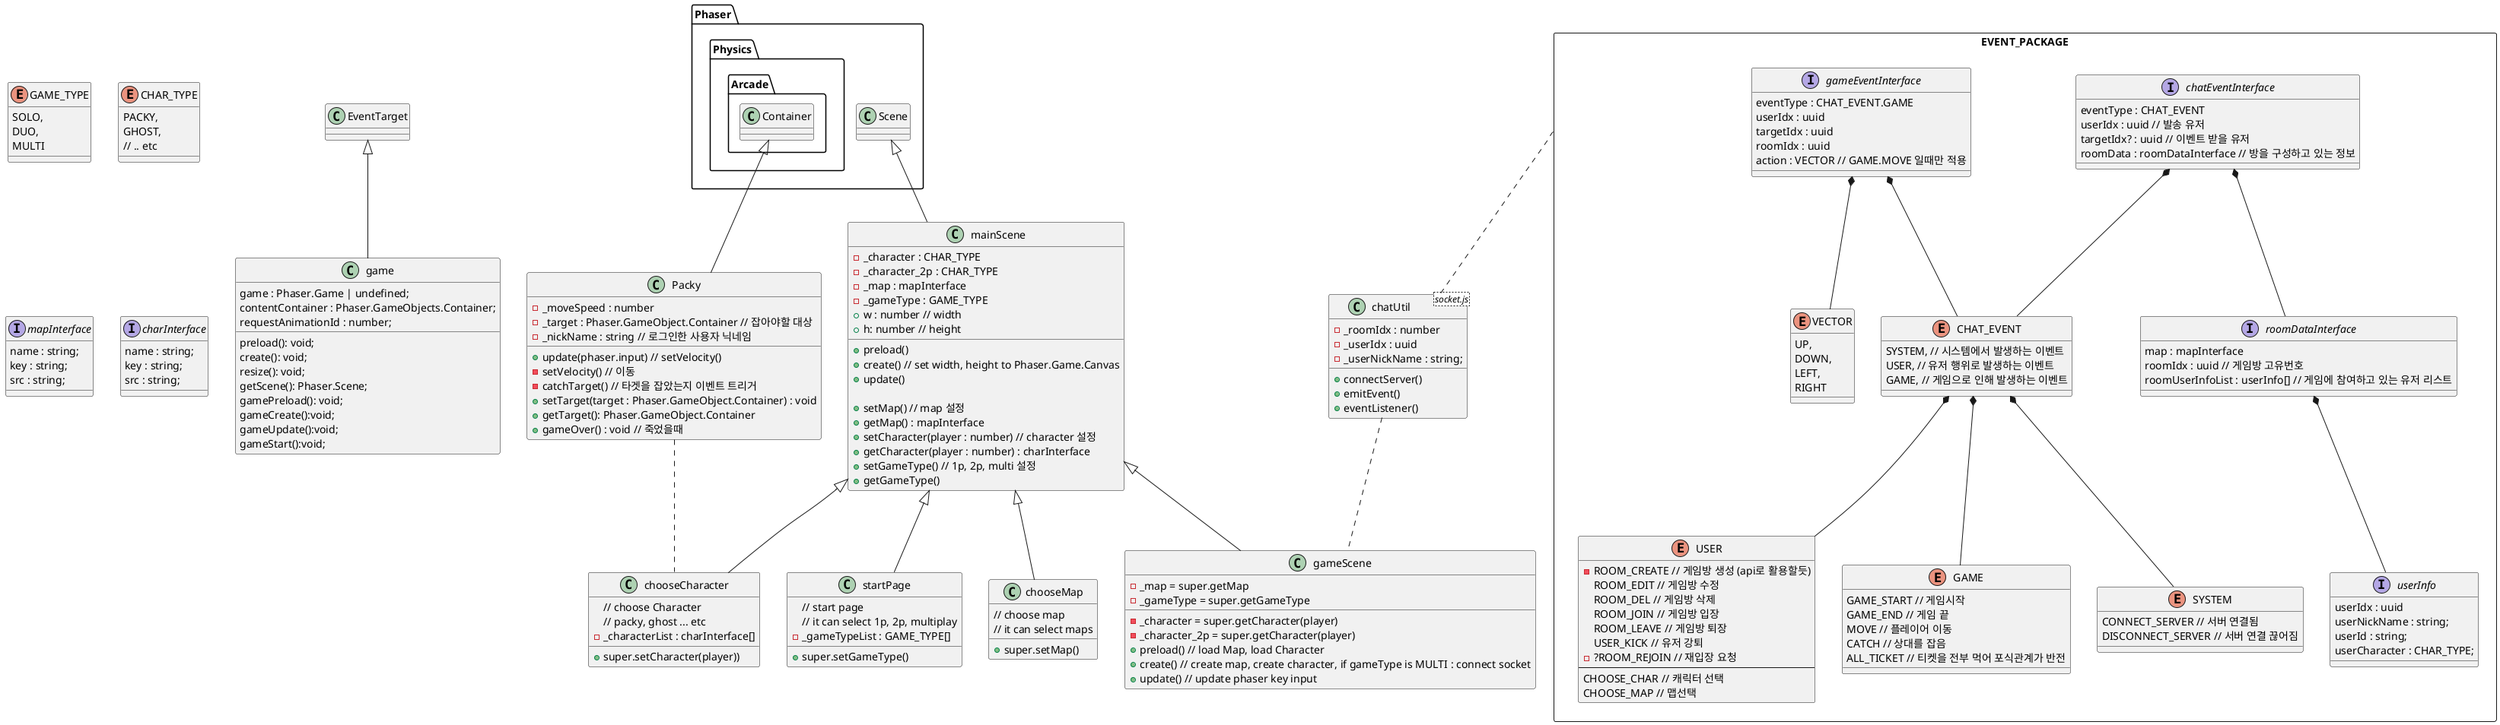 @startuml
'enum'

enum GAME_TYPE {
    SOLO,
    DUO,
    MULTI
}

enum CHAR_TYPE {
    PACKY,
    GHOST,
    // .. etc
}



'package'
package EVENT_PACKAGE <<Rectangle>> {
    interface chatEventInterface {
        eventType : CHAT_EVENT
        userIdx : uuid // 발송 유저
        targetIdx? : uuid // 이벤트 받을 유저
        roomData : roomDataInterface // 방을 구성하고 있는 정보
    }

    interface roomDataInterface {
        map : mapInterface
        roomIdx : uuid // 게임방 고유번호
        roomUserInfoList : userInfo[] // 게임에 참여하고 있는 유저 리스트
    }

    interface userInfo {
        userIdx : uuid
        userNickName : string;
        userId : string;
        userCharacter : CHAR_TYPE;

    }

    interface gameEventInterface {
        eventType : CHAT_EVENT.GAME
        userIdx : uuid
        targetIdx : uuid
        roomIdx : uuid
        action : VECTOR // GAME.MOVE 일때만 적용



    }

    enum CHAT_EVENT {
        'MOVE, // 움직임
        'END, // 게임종료
        'RESTART, // 재시작
        'PLAYER_EVENT, // 술래와 도둑의 관계 변경 or 이벤트
        SYSTEM, // 시스템에서 발생하는 이벤트
        USER, // 유저 행위로 발생하는 이벤트
        GAME, // 게임으로 인해 발생하는 이벤트
    }

    enum SYSTEM {
        CONNECT_SERVER // 서버 연결됨
        DISCONNECT_SERVER // 서버 연결 끊어짐

    }

    enum USER {
        - ROOM_CREATE // 게임방 생성 (api로 활용할듯)
        ROOM_EDIT // 게임방 수정
        ROOM_DEL // 게임방 삭제
        ROOM_JOIN // 게임방 입장
        ROOM_LEAVE // 게임방 퇴장
        USER_KICK // 유저 강퇴
        - ?ROOM_REJOIN // 재입장 요청
        --
        CHOOSE_CHAR // 캐릭터 선택
        CHOOSE_MAP // 맵선택
    }

    enum GAME {
        GAME_START // 게임시작
        GAME_END // 게임 끝
        MOVE // 플레이어 이동
        CATCH // 상대를 잡음
        ALL_TICKET // 티켓을 전부 먹어 포식관계가 반전
    }

    enum VECTOR {
        UP,
        DOWN,
        LEFT,
        RIGHT
    }

    'enum PLAYER_EVENT_TYPE {
    '    CATCH, // 술래가 도둑을 잡음 (도둑 die)
    '   EAT_ALL // 도둑이 티켓을 다먹음 (술래 도둑 관계 역전)
    '}
    CHAT_EVENT *-- SYSTEM
    CHAT_EVENT *-- USER
    CHAT_EVENT *-- GAME
    chatEventInterface *-- CHAT_EVENT
    chatEventInterface *-- roomDataInterface
    roomDataInterface *-- userInfo
    gameEventInterface *-- CHAT_EVENT
    gameEventInterface *-- VECTOR
}


'interface'


interface mapInterface {
    name : string;
    key : string;
    src : string;
}

interface charInterface {
    name : string;
    key : string;
    src : string;
}


'class'
class game extends EventTarget {
    game : Phaser.Game | undefined;
    contentContainer : Phaser.GameObjects.Container;
    requestAnimationId : number;

    preload(): void;
    create(): void;
    resize(): void;
    getScene(): Phaser.Scene;
    gamePreload(): void;
    gameCreate():void;
    gameUpdate():void;
    gameStart():void;
}


class mainScene extends Phaser.Scene {
    - _character : CHAR_TYPE
    - _character_2p : CHAR_TYPE
    - _map : mapInterface
    - _gameType : GAME_TYPE
    + w : number // width
    + h: number // height

    + preload()
    + create() // set width, height to Phaser.Game.Canvas
    + update()

    + setMap() // map 설정
    + getMap() : mapInterface
    + setCharacter(player : number) // character 설정
    + getCharacter(player : number) : charInterface
    + setGameType() // 1p, 2p, multi 설정
    + getGameType()
}

class startPage extends mainScene {
    // start page
    // it can select 1p, 2p, multiplay
    - _gameTypeList : GAME_TYPE[]

    +super.setGameType()
}

class chooseCharacter extends mainScene {
    // choose Character
    // packy, ghost ... etc
    - _characterList : charInterface[]

    + super.setCharacter(player))
}

class chooseMap extends mainScene {
    // choose map
    // it can select maps

    + super.setMap()
}

class gameScene extends mainScene{
    - _character = super.getCharacter(player)
    - _character_2p = super.getCharacter(player)
    - _map = super.getMap
    - _gameType = super.getGameType

    + preload() // load Map, load Character
    + create() // create map, create character, if gameType is MULTI : connect socket
    + update() // update phaser key input
}


class chatUtil <socket.js> {
    - _roomIdx : number
    - _userIdx : uuid
    - _userNickName : string;

    + connectServer()
    + emitEvent()
    + eventListener()
}

class Packy extends Phaser.Physics.Arcade.Container{
    - _moveSpeed : number
    - _target : Phaser.GameObject.Container // 잡아야할 대상
    - _nickName : string // 로그인한 사용자 닉네임


    + update(phaser.input) // setVelocity()
    - setVelocity() // 이동
    - catchTarget() // 타겟을 잡았는지 이벤트 트리거
    + setTarget(target : Phaser.GameObject.Container) : void
    + getTarget(): Phaser.GameObject.Container
    + gameOver() : void // 죽었을때
}

'relation'
chatUtil .. gameScene
Packy .. chooseCharacter
EVENT_PACKAGE .. chatUtil



@enduml